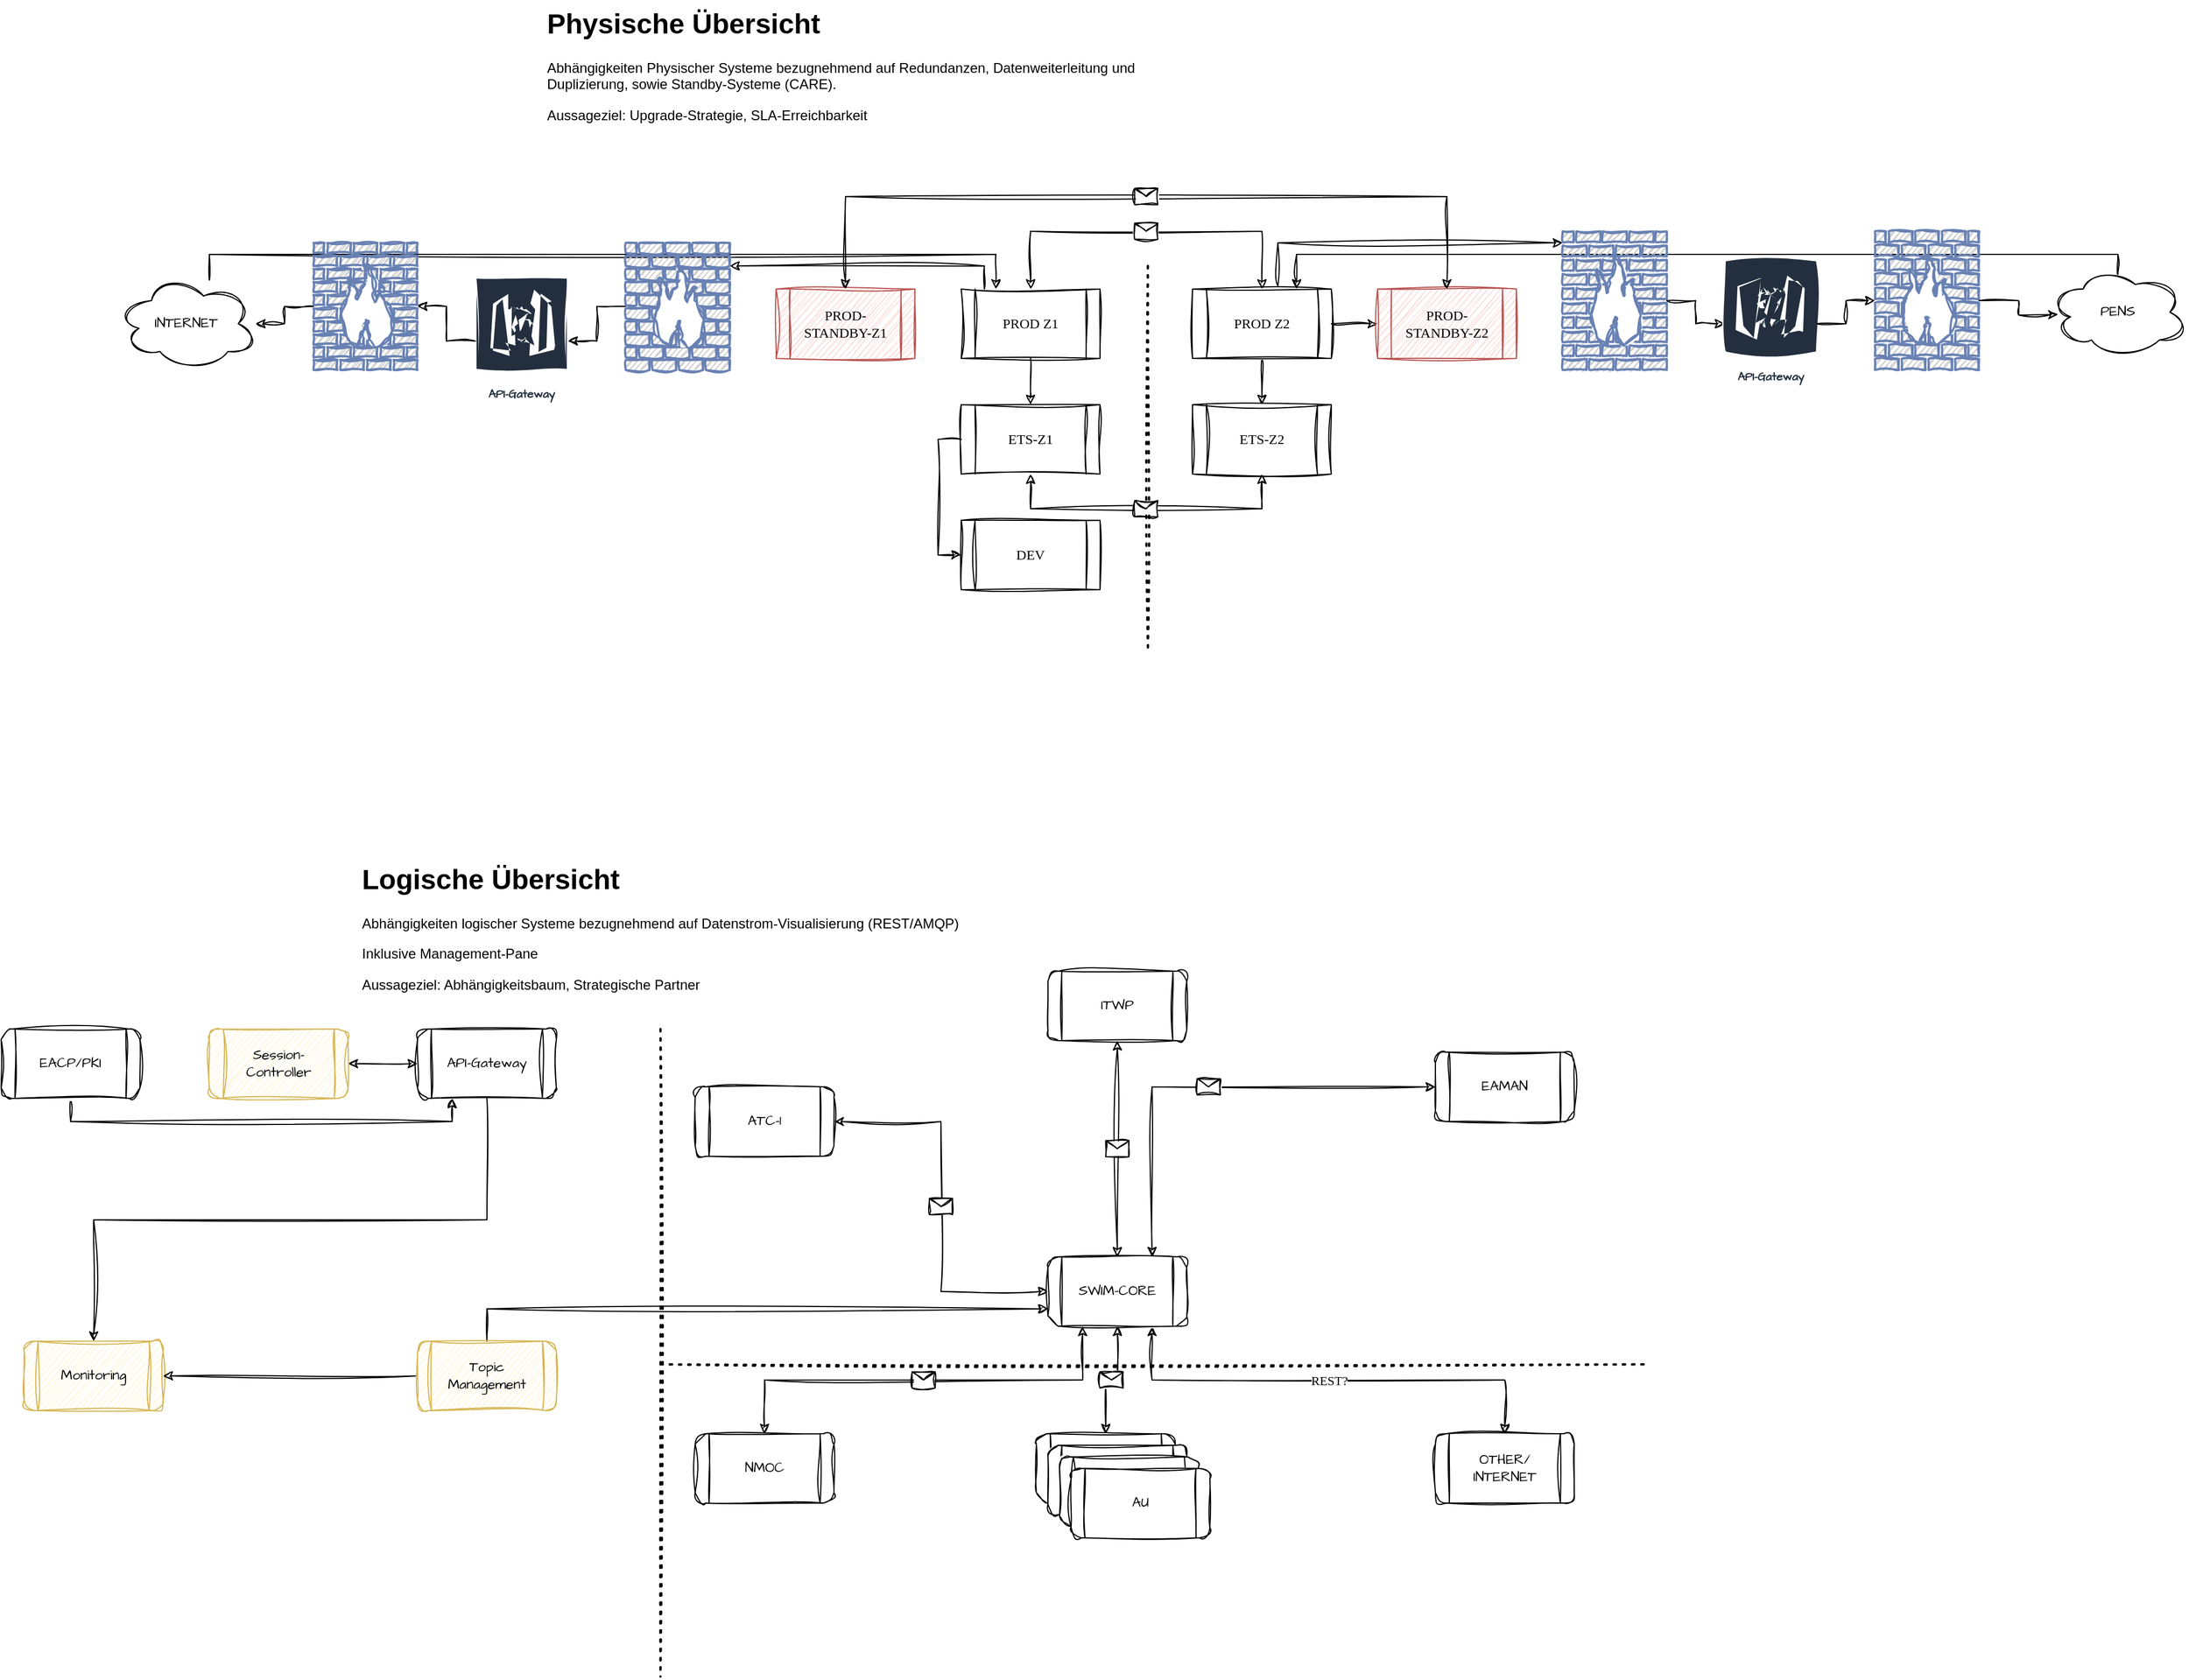 <mxfile version="26.0.5">
  <diagram name="Seite-1" id="N6wP8AmEV-oBOFYX_fqh">
    <mxGraphModel dx="2595" dy="1584" grid="1" gridSize="10" guides="1" tooltips="1" connect="1" arrows="1" fold="1" page="1" pageScale="1" pageWidth="1169" pageHeight="827" background="none" math="0" shadow="0">
      <root>
        <mxCell id="0" />
        <mxCell id="1" parent="0" />
        <mxCell id="usbf3NHTf79TAdZlBes0-1" value="" style="endArrow=none;dashed=1;html=1;dashPattern=1 3;strokeWidth=2;rounded=0;labelBackgroundColor=none;fontColor=default;sketch=1;curveFitting=1;jiggle=2;" parent="1" edge="1">
          <mxGeometry width="50" height="50" relative="1" as="geometry">
            <mxPoint x="541.43" y="430" as="sourcePoint" />
            <mxPoint x="541.43" y="95" as="targetPoint" />
          </mxGeometry>
        </mxCell>
        <mxCell id="usbf3NHTf79TAdZlBes0-2" value="ETS-Z1" style="shape=process;whiteSpace=wrap;html=1;backgroundOutline=1;labelBackgroundColor=none;rounded=0;sketch=1;curveFitting=1;jiggle=2;fontFamily=Comic Sans MS;" parent="1" vertex="1">
          <mxGeometry x="380" y="220" width="120" height="60" as="geometry" />
        </mxCell>
        <mxCell id="usbf3NHTf79TAdZlBes0-3" value="DEV" style="shape=process;whiteSpace=wrap;html=1;backgroundOutline=1;labelBackgroundColor=none;rounded=0;sketch=1;curveFitting=1;jiggle=2;fontFamily=Comic Sans MS;" parent="1" vertex="1">
          <mxGeometry x="380" y="320" width="120" height="60" as="geometry" />
        </mxCell>
        <mxCell id="usbf3NHTf79TAdZlBes0-31" style="edgeStyle=orthogonalEdgeStyle;rounded=0;sketch=1;hachureGap=4;jiggle=2;curveFitting=1;orthogonalLoop=1;jettySize=auto;html=1;exitX=0;exitY=0.5;exitDx=0;exitDy=0;entryX=0;entryY=0.5;entryDx=0;entryDy=0;fontFamily=Architects Daughter;fontSource=https%3A%2F%2Ffonts.googleapis.com%2Fcss%3Ffamily%3DArchitects%2BDaughter;" parent="1" source="usbf3NHTf79TAdZlBes0-2" target="usbf3NHTf79TAdZlBes0-3" edge="1">
          <mxGeometry relative="1" as="geometry">
            <Array as="points">
              <mxPoint x="360" y="250" />
              <mxPoint x="360" y="350" />
            </Array>
          </mxGeometry>
        </mxCell>
        <mxCell id="usbf3NHTf79TAdZlBes0-4" value="PROD Z1" style="shape=process;whiteSpace=wrap;html=1;backgroundOutline=1;labelBackgroundColor=none;rounded=0;sketch=1;curveFitting=1;jiggle=2;fontFamily=Comic Sans MS;" parent="1" vertex="1">
          <mxGeometry x="380" y="120" width="120" height="60" as="geometry" />
        </mxCell>
        <mxCell id="usbf3NHTf79TAdZlBes0-22" style="edgeStyle=orthogonalEdgeStyle;rounded=0;orthogonalLoop=1;jettySize=auto;html=1;exitX=0.5;exitY=1;exitDx=0;exitDy=0;labelBackgroundColor=none;fontColor=default;sketch=1;curveFitting=1;jiggle=2;" parent="1" source="usbf3NHTf79TAdZlBes0-5" target="usbf3NHTf79TAdZlBes0-18" edge="1">
          <mxGeometry relative="1" as="geometry" />
        </mxCell>
        <mxCell id="usbf3NHTf79TAdZlBes0-66" style="edgeStyle=orthogonalEdgeStyle;rounded=0;sketch=1;hachureGap=4;jiggle=2;curveFitting=1;orthogonalLoop=1;jettySize=auto;html=1;fontFamily=Architects Daughter;fontSource=https%3A%2F%2Ffonts.googleapis.com%2Fcss%3Ffamily%3DArchitects%2BDaughter;exitX=0.615;exitY=-0.047;exitDx=0;exitDy=0;exitPerimeter=0;" parent="1" source="usbf3NHTf79TAdZlBes0-5" target="usbf3NHTf79TAdZlBes0-38" edge="1">
          <mxGeometry relative="1" as="geometry">
            <Array as="points">
              <mxPoint x="654" y="80" />
            </Array>
          </mxGeometry>
        </mxCell>
        <mxCell id="usbf3NHTf79TAdZlBes0-72" style="edgeStyle=orthogonalEdgeStyle;rounded=1;sketch=1;hachureGap=4;jiggle=2;curveFitting=1;orthogonalLoop=1;jettySize=auto;html=1;entryX=0;entryY=0.5;entryDx=0;entryDy=0;fontFamily=Architects Daughter;fontSource=https%3A%2F%2Ffonts.googleapis.com%2Fcss%3Ffamily%3DArchitects%2BDaughter;" parent="1" source="usbf3NHTf79TAdZlBes0-5" target="usbf3NHTf79TAdZlBes0-6" edge="1">
          <mxGeometry relative="1" as="geometry" />
        </mxCell>
        <mxCell id="usbf3NHTf79TAdZlBes0-5" value="PROD Z2" style="shape=process;whiteSpace=wrap;html=1;backgroundOutline=1;labelBackgroundColor=none;rounded=0;sketch=1;curveFitting=1;jiggle=2;fontFamily=Comic Sans MS;" parent="1" vertex="1">
          <mxGeometry x="580" y="120" width="120" height="60" as="geometry" />
        </mxCell>
        <mxCell id="usbf3NHTf79TAdZlBes0-6" value="PROD-STANDBY-Z2" style="shape=process;whiteSpace=wrap;html=1;backgroundOutline=1;labelBackgroundColor=none;rounded=0;sketch=1;curveFitting=1;jiggle=2;fontFamily=Comic Sans MS;fillColor=#f8cecc;strokeColor=#b85450;" parent="1" vertex="1">
          <mxGeometry x="740" y="120" width="120" height="60" as="geometry" />
        </mxCell>
        <mxCell id="usbf3NHTf79TAdZlBes0-7" value="PROD-STANDBY-Z1" style="shape=process;whiteSpace=wrap;html=1;backgroundOutline=1;labelBackgroundColor=none;rounded=0;sketch=1;curveFitting=1;jiggle=2;fontFamily=Comic Sans MS;fillColor=#f8cecc;strokeColor=#b85450;" parent="1" vertex="1">
          <mxGeometry x="220" y="120" width="120" height="60" as="geometry" />
        </mxCell>
        <mxCell id="usbf3NHTf79TAdZlBes0-14" value="" style="endArrow=classic;html=1;rounded=0;exitX=0.5;exitY=0;exitDx=0;exitDy=0;edgeStyle=orthogonalEdgeStyle;entryX=0.5;entryY=0;entryDx=0;entryDy=0;startArrow=classic;startFill=1;labelBackgroundColor=none;fontColor=default;sketch=1;curveFitting=1;jiggle=2;" parent="1" source="usbf3NHTf79TAdZlBes0-7" target="usbf3NHTf79TAdZlBes0-6" edge="1">
          <mxGeometry relative="1" as="geometry">
            <mxPoint x="330" y="80" as="sourcePoint" />
            <mxPoint x="430" y="80" as="targetPoint" />
            <Array as="points">
              <mxPoint x="280" y="40" />
              <mxPoint x="800" y="40" />
            </Array>
          </mxGeometry>
        </mxCell>
        <mxCell id="usbf3NHTf79TAdZlBes0-15" value="" style="shape=message;html=1;outlineConnect=0;labelBackgroundColor=none;rounded=0;sketch=1;curveFitting=1;jiggle=2;" parent="usbf3NHTf79TAdZlBes0-14" vertex="1">
          <mxGeometry width="20" height="14" relative="1" as="geometry">
            <mxPoint x="-10" y="-7" as="offset" />
          </mxGeometry>
        </mxCell>
        <mxCell id="usbf3NHTf79TAdZlBes0-16" value="" style="endArrow=classic;html=1;rounded=0;exitX=0.5;exitY=0;exitDx=0;exitDy=0;edgeStyle=orthogonalEdgeStyle;entryX=0.5;entryY=0;entryDx=0;entryDy=0;startArrow=classic;startFill=1;labelBackgroundColor=none;fontColor=default;sketch=1;curveFitting=1;jiggle=2;" parent="1" source="usbf3NHTf79TAdZlBes0-4" target="usbf3NHTf79TAdZlBes0-5" edge="1">
          <mxGeometry relative="1" as="geometry">
            <mxPoint x="290" y="130" as="sourcePoint" />
            <mxPoint x="810" y="130" as="targetPoint" />
            <Array as="points">
              <mxPoint x="440" y="70" />
              <mxPoint x="640" y="70" />
            </Array>
          </mxGeometry>
        </mxCell>
        <mxCell id="usbf3NHTf79TAdZlBes0-17" value="" style="shape=message;html=1;outlineConnect=0;labelBackgroundColor=none;rounded=0;sketch=1;curveFitting=1;jiggle=2;" parent="usbf3NHTf79TAdZlBes0-16" vertex="1">
          <mxGeometry width="20" height="14" relative="1" as="geometry">
            <mxPoint x="-10" y="-7" as="offset" />
          </mxGeometry>
        </mxCell>
        <mxCell id="usbf3NHTf79TAdZlBes0-18" value="ETS-Z2" style="shape=process;whiteSpace=wrap;html=1;backgroundOutline=1;labelBackgroundColor=none;rounded=0;sketch=1;curveFitting=1;jiggle=2;fontFamily=Comic Sans MS;" parent="1" vertex="1">
          <mxGeometry x="580" y="220" width="120" height="60" as="geometry" />
        </mxCell>
        <mxCell id="usbf3NHTf79TAdZlBes0-19" value="" style="endArrow=classic;html=1;rounded=0;exitX=0.5;exitY=1;exitDx=0;exitDy=0;entryX=0.5;entryY=0;entryDx=0;entryDy=0;labelBackgroundColor=none;fontColor=default;sketch=1;curveFitting=1;jiggle=2;" parent="1" source="usbf3NHTf79TAdZlBes0-4" target="usbf3NHTf79TAdZlBes0-2" edge="1">
          <mxGeometry width="50" height="50" relative="1" as="geometry">
            <mxPoint x="420" y="300" as="sourcePoint" />
            <mxPoint x="470" y="250" as="targetPoint" />
            <Array as="points">
              <mxPoint x="440" y="210" />
            </Array>
          </mxGeometry>
        </mxCell>
        <mxCell id="usbf3NHTf79TAdZlBes0-47" style="edgeStyle=orthogonalEdgeStyle;rounded=0;sketch=1;hachureGap=4;jiggle=2;curveFitting=1;orthogonalLoop=1;jettySize=auto;html=1;entryX=0.25;entryY=0;entryDx=0;entryDy=0;fontFamily=Architects Daughter;fontSource=https%3A%2F%2Ffonts.googleapis.com%2Fcss%3Ffamily%3DArchitects%2BDaughter;" parent="1" source="usbf3NHTf79TAdZlBes0-23" target="usbf3NHTf79TAdZlBes0-4" edge="1">
          <mxGeometry relative="1" as="geometry">
            <Array as="points">
              <mxPoint x="-270" y="90" />
              <mxPoint x="410" y="90" />
            </Array>
          </mxGeometry>
        </mxCell>
        <mxCell id="usbf3NHTf79TAdZlBes0-23" value="INTERNET" style="ellipse;shape=cloud;whiteSpace=wrap;html=1;sketch=1;hachureGap=4;jiggle=2;curveFitting=1;fontFamily=Architects Daughter;fontSource=https%3A%2F%2Ffonts.googleapis.com%2Fcss%3Ffamily%3DArchitects%2BDaughter;" parent="1" vertex="1">
          <mxGeometry x="-350" y="110" width="120" height="80" as="geometry" />
        </mxCell>
        <mxCell id="usbf3NHTf79TAdZlBes0-48" style="edgeStyle=orthogonalEdgeStyle;rounded=0;sketch=1;hachureGap=4;jiggle=2;curveFitting=1;orthogonalLoop=1;jettySize=auto;html=1;fontFamily=Architects Daughter;fontSource=https%3A%2F%2Ffonts.googleapis.com%2Fcss%3Ffamily%3DArchitects%2BDaughter;" parent="1" source="usbf3NHTf79TAdZlBes0-28" target="usbf3NHTf79TAdZlBes0-42" edge="1">
          <mxGeometry relative="1" as="geometry" />
        </mxCell>
        <mxCell id="usbf3NHTf79TAdZlBes0-28" value="" style="fontColor=#0066CC;verticalAlign=top;verticalLabelPosition=bottom;labelPosition=center;align=center;html=1;outlineConnect=0;fillColor=#CCCCCC;strokeColor=#6881B3;gradientColor=none;gradientDirection=north;strokeWidth=2;shape=mxgraph.networks.firewall;sketch=1;hachureGap=4;jiggle=2;curveFitting=1;fontFamily=Architects Daughter;fontSource=https%3A%2F%2Ffonts.googleapis.com%2Fcss%3Ffamily%3DArchitects%2BDaughter;" parent="1" vertex="1">
          <mxGeometry x="90" y="80" width="90" height="110" as="geometry" />
        </mxCell>
        <mxCell id="usbf3NHTf79TAdZlBes0-29" style="edgeStyle=orthogonalEdgeStyle;rounded=0;sketch=1;hachureGap=4;jiggle=2;curveFitting=1;orthogonalLoop=1;jettySize=auto;html=1;exitX=0.167;exitY=0;exitDx=0;exitDy=0;fontFamily=Architects Daughter;fontSource=https%3A%2F%2Ffonts.googleapis.com%2Fcss%3Ffamily%3DArchitects%2BDaughter;exitPerimeter=0;" parent="1" source="usbf3NHTf79TAdZlBes0-4" edge="1">
          <mxGeometry relative="1" as="geometry">
            <mxPoint x="180" y="100" as="targetPoint" />
            <Array as="points">
              <mxPoint x="400" y="100" />
              <mxPoint x="180" y="100" />
            </Array>
          </mxGeometry>
        </mxCell>
        <mxCell id="usbf3NHTf79TAdZlBes0-65" style="edgeStyle=orthogonalEdgeStyle;rounded=0;sketch=1;hachureGap=4;jiggle=2;curveFitting=1;orthogonalLoop=1;jettySize=auto;html=1;entryX=0.75;entryY=0;entryDx=0;entryDy=0;fontFamily=Architects Daughter;fontSource=https%3A%2F%2Ffonts.googleapis.com%2Fcss%3Ffamily%3DArchitects%2BDaughter;" parent="1" target="usbf3NHTf79TAdZlBes0-5" edge="1">
          <mxGeometry relative="1" as="geometry">
            <mxPoint x="1380" y="110.0" as="sourcePoint" />
            <Array as="points">
              <mxPoint x="1380" y="90" />
              <mxPoint x="670" y="90" />
            </Array>
          </mxGeometry>
        </mxCell>
        <mxCell id="usbf3NHTf79TAdZlBes0-34" value="PENS" style="ellipse;shape=cloud;whiteSpace=wrap;html=1;sketch=1;hachureGap=4;jiggle=2;curveFitting=1;fontFamily=Architects Daughter;fontSource=https%3A%2F%2Ffonts.googleapis.com%2Fcss%3Ffamily%3DArchitects%2BDaughter;" parent="1" vertex="1">
          <mxGeometry x="1320" y="100" width="120" height="80" as="geometry" />
        </mxCell>
        <mxCell id="usbf3NHTf79TAdZlBes0-41" style="edgeStyle=orthogonalEdgeStyle;rounded=0;sketch=1;hachureGap=4;jiggle=2;curveFitting=1;orthogonalLoop=1;jettySize=auto;html=1;fontFamily=Architects Daughter;fontSource=https%3A%2F%2Ffonts.googleapis.com%2Fcss%3Ffamily%3DArchitects%2BDaughter;" parent="1" source="usbf3NHTf79TAdZlBes0-37" target="usbf3NHTf79TAdZlBes0-23" edge="1">
          <mxGeometry relative="1" as="geometry" />
        </mxCell>
        <mxCell id="usbf3NHTf79TAdZlBes0-37" value="" style="fontColor=#0066CC;verticalAlign=top;verticalLabelPosition=bottom;labelPosition=center;align=center;html=1;outlineConnect=0;fillColor=#CCCCCC;strokeColor=#6881B3;gradientColor=none;gradientDirection=north;strokeWidth=2;shape=mxgraph.networks.firewall;sketch=1;hachureGap=4;jiggle=2;curveFitting=1;fontFamily=Architects Daughter;fontSource=https%3A%2F%2Ffonts.googleapis.com%2Fcss%3Ffamily%3DArchitects%2BDaughter;" parent="1" vertex="1">
          <mxGeometry x="-180" y="80" width="90" height="110" as="geometry" />
        </mxCell>
        <mxCell id="usbf3NHTf79TAdZlBes0-62" style="edgeStyle=orthogonalEdgeStyle;rounded=0;sketch=1;hachureGap=4;jiggle=2;curveFitting=1;orthogonalLoop=1;jettySize=auto;html=1;exitX=1;exitY=0.5;exitDx=0;exitDy=0;exitPerimeter=0;fontFamily=Architects Daughter;fontSource=https%3A%2F%2Ffonts.googleapis.com%2Fcss%3Ffamily%3DArchitects%2BDaughter;" parent="1" source="usbf3NHTf79TAdZlBes0-38" target="usbf3NHTf79TAdZlBes0-43" edge="1">
          <mxGeometry relative="1" as="geometry" />
        </mxCell>
        <mxCell id="usbf3NHTf79TAdZlBes0-38" value="" style="fontColor=#0066CC;verticalAlign=top;verticalLabelPosition=bottom;labelPosition=center;align=center;html=1;outlineConnect=0;fillColor=#CCCCCC;strokeColor=#6881B3;gradientColor=none;gradientDirection=north;strokeWidth=2;shape=mxgraph.networks.firewall;sketch=1;hachureGap=4;jiggle=2;curveFitting=1;fontFamily=Architects Daughter;fontSource=https%3A%2F%2Ffonts.googleapis.com%2Fcss%3Ffamily%3DArchitects%2BDaughter;" parent="1" vertex="1">
          <mxGeometry x="900" y="70" width="90" height="120" as="geometry" />
        </mxCell>
        <mxCell id="usbf3NHTf79TAdZlBes0-39" value="" style="fontColor=#0066CC;verticalAlign=top;verticalLabelPosition=bottom;labelPosition=center;align=center;html=1;outlineConnect=0;fillColor=#CCCCCC;strokeColor=#6881B3;gradientColor=none;gradientDirection=north;strokeWidth=2;shape=mxgraph.networks.firewall;sketch=1;hachureGap=4;jiggle=2;curveFitting=1;fontFamily=Architects Daughter;fontSource=https%3A%2F%2Ffonts.googleapis.com%2Fcss%3Ffamily%3DArchitects%2BDaughter;" parent="1" vertex="1">
          <mxGeometry x="1170" y="70" width="90" height="120" as="geometry" />
        </mxCell>
        <mxCell id="usbf3NHTf79TAdZlBes0-49" style="edgeStyle=orthogonalEdgeStyle;rounded=0;sketch=1;hachureGap=4;jiggle=2;curveFitting=1;orthogonalLoop=1;jettySize=auto;html=1;fontFamily=Architects Daughter;fontSource=https%3A%2F%2Ffonts.googleapis.com%2Fcss%3Ffamily%3DArchitects%2BDaughter;" parent="1" source="usbf3NHTf79TAdZlBes0-42" target="usbf3NHTf79TAdZlBes0-37" edge="1">
          <mxGeometry relative="1" as="geometry" />
        </mxCell>
        <mxCell id="usbf3NHTf79TAdZlBes0-42" value="API-Gateway" style="sketch=1;outlineConnect=0;fontColor=#232F3E;gradientColor=none;strokeColor=#ffffff;fillColor=#232F3E;dashed=0;verticalLabelPosition=middle;verticalAlign=bottom;align=center;html=1;whiteSpace=wrap;fontSize=10;fontStyle=1;spacing=3;shape=mxgraph.aws4.productIcon;prIcon=mxgraph.aws4.api_gateway;hachureGap=4;jiggle=2;curveFitting=1;fontFamily=Architects Daughter;fontSource=https%3A%2F%2Ffonts.googleapis.com%2Fcss%3Ffamily%3DArchitects%2BDaughter;" parent="1" vertex="1">
          <mxGeometry x="-40" y="110" width="80" height="110" as="geometry" />
        </mxCell>
        <mxCell id="usbf3NHTf79TAdZlBes0-43" value="API-Gateway" style="sketch=1;outlineConnect=0;fontColor=#232F3E;gradientColor=none;strokeColor=#ffffff;fillColor=#232F3E;dashed=0;verticalLabelPosition=middle;verticalAlign=bottom;align=center;html=1;whiteSpace=wrap;fontSize=10;fontStyle=1;spacing=3;shape=mxgraph.aws4.productIcon;prIcon=mxgraph.aws4.api_gateway;hachureGap=4;jiggle=2;curveFitting=1;fontFamily=Architects Daughter;fontSource=https%3A%2F%2Ffonts.googleapis.com%2Fcss%3Ffamily%3DArchitects%2BDaughter;" parent="1" vertex="1">
          <mxGeometry x="1040" y="95" width="80" height="110" as="geometry" />
        </mxCell>
        <mxCell id="usbf3NHTf79TAdZlBes0-57" value="" style="endArrow=classic;html=1;rounded=0;exitX=0.5;exitY=1;exitDx=0;exitDy=0;edgeStyle=orthogonalEdgeStyle;entryX=0.5;entryY=1;entryDx=0;entryDy=0;startArrow=classic;startFill=1;labelBackgroundColor=none;fontColor=default;sketch=1;curveFitting=1;jiggle=2;" parent="1" source="usbf3NHTf79TAdZlBes0-2" target="usbf3NHTf79TAdZlBes0-18" edge="1">
          <mxGeometry relative="1" as="geometry">
            <mxPoint x="445" y="360" as="sourcePoint" />
            <mxPoint x="645" y="360" as="targetPoint" />
            <Array as="points">
              <mxPoint x="440" y="310" />
              <mxPoint x="640" y="310" />
            </Array>
          </mxGeometry>
        </mxCell>
        <mxCell id="usbf3NHTf79TAdZlBes0-58" value="" style="shape=message;html=1;outlineConnect=0;labelBackgroundColor=none;rounded=0;sketch=1;curveFitting=1;jiggle=2;" parent="usbf3NHTf79TAdZlBes0-57" vertex="1">
          <mxGeometry width="20" height="14" relative="1" as="geometry">
            <mxPoint x="-10" y="-7" as="offset" />
          </mxGeometry>
        </mxCell>
        <mxCell id="usbf3NHTf79TAdZlBes0-63" style="edgeStyle=orthogonalEdgeStyle;rounded=0;sketch=1;hachureGap=4;jiggle=2;curveFitting=1;orthogonalLoop=1;jettySize=auto;html=1;entryX=0;entryY=0.5;entryDx=0;entryDy=0;entryPerimeter=0;fontFamily=Architects Daughter;fontSource=https%3A%2F%2Ffonts.googleapis.com%2Fcss%3Ffamily%3DArchitects%2BDaughter;" parent="1" source="usbf3NHTf79TAdZlBes0-43" target="usbf3NHTf79TAdZlBes0-39" edge="1">
          <mxGeometry relative="1" as="geometry" />
        </mxCell>
        <mxCell id="usbf3NHTf79TAdZlBes0-64" style="edgeStyle=orthogonalEdgeStyle;rounded=0;sketch=1;hachureGap=4;jiggle=2;curveFitting=1;orthogonalLoop=1;jettySize=auto;html=1;entryX=0.07;entryY=0.4;entryDx=0;entryDy=0;entryPerimeter=0;fontFamily=Architects Daughter;fontSource=https%3A%2F%2Ffonts.googleapis.com%2Fcss%3Ffamily%3DArchitects%2BDaughter;" parent="1" source="usbf3NHTf79TAdZlBes0-39" edge="1">
          <mxGeometry relative="1" as="geometry">
            <mxPoint x="1328.4" y="142" as="targetPoint" />
          </mxGeometry>
        </mxCell>
        <mxCell id="usbf3NHTf79TAdZlBes0-68" value="" style="endArrow=none;dashed=1;html=1;dashPattern=1 3;strokeWidth=2;rounded=0;sketch=1;hachureGap=4;jiggle=2;curveFitting=1;fontFamily=Architects Daughter;fontSource=https%3A%2F%2Ffonts.googleapis.com%2Fcss%3Ffamily%3DArchitects%2BDaughter;" parent="1" edge="1">
          <mxGeometry width="50" height="50" relative="1" as="geometry">
            <mxPoint x="120" y="1050" as="sourcePoint" />
            <mxPoint x="970" y="1050" as="targetPoint" />
          </mxGeometry>
        </mxCell>
        <mxCell id="usbf3NHTf79TAdZlBes0-69" value="ITWP" style="shape=process;whiteSpace=wrap;html=1;backgroundOutline=1;rounded=1;sketch=1;hachureGap=4;jiggle=2;curveFitting=1;fontFamily=Architects Daughter;fontSource=https%3A%2F%2Ffonts.googleapis.com%2Fcss%3Ffamily%3DArchitects%2BDaughter;" parent="1" vertex="1">
          <mxGeometry x="455" y="710" width="120" height="60" as="geometry" />
        </mxCell>
        <mxCell id="usbf3NHTf79TAdZlBes0-70" value="EAMAN" style="shape=process;whiteSpace=wrap;html=1;backgroundOutline=1;rounded=1;sketch=1;hachureGap=4;jiggle=2;curveFitting=1;fontFamily=Architects Daughter;fontSource=https%3A%2F%2Ffonts.googleapis.com%2Fcss%3Ffamily%3DArchitects%2BDaughter;" parent="1" vertex="1">
          <mxGeometry x="790" y="780" width="120" height="60" as="geometry" />
        </mxCell>
        <mxCell id="usbf3NHTf79TAdZlBes0-71" value="&lt;div&gt;ATC-1&lt;/div&gt;" style="shape=process;whiteSpace=wrap;html=1;backgroundOutline=1;rounded=1;sketch=1;hachureGap=4;jiggle=2;curveFitting=1;fontFamily=Architects Daughter;fontSource=https%3A%2F%2Ffonts.googleapis.com%2Fcss%3Ffamily%3DArchitects%2BDaughter;" parent="1" vertex="1">
          <mxGeometry x="150" y="810" width="120" height="60" as="geometry" />
        </mxCell>
        <mxCell id="RPAZHllOYNU17tTeJJBk-25" value="&lt;font face=&quot;Comic Sans MS&quot;&gt;REST?&lt;/font&gt;" style="edgeStyle=orthogonalEdgeStyle;rounded=0;orthogonalLoop=1;jettySize=auto;html=1;exitX=0.75;exitY=1;exitDx=0;exitDy=0;entryX=0.5;entryY=0;entryDx=0;entryDy=0;sketch=1;curveFitting=1;jiggle=2;startArrow=classic;startFill=1;" edge="1" parent="1" source="RPAZHllOYNU17tTeJJBk-2" target="RPAZHllOYNU17tTeJJBk-8">
          <mxGeometry relative="1" as="geometry" />
        </mxCell>
        <mxCell id="RPAZHllOYNU17tTeJJBk-2" value="SWIM-CORE" style="shape=process;whiteSpace=wrap;html=1;backgroundOutline=1;rounded=1;sketch=1;hachureGap=4;jiggle=2;curveFitting=1;fontFamily=Architects Daughter;fontSource=https%3A%2F%2Ffonts.googleapis.com%2Fcss%3Ffamily%3DArchitects%2BDaughter;" vertex="1" parent="1">
          <mxGeometry x="455" y="957" width="120" height="60" as="geometry" />
        </mxCell>
        <mxCell id="RPAZHllOYNU17tTeJJBk-3" value="NMOC" style="shape=process;whiteSpace=wrap;html=1;backgroundOutline=1;rounded=1;sketch=1;hachureGap=4;jiggle=2;curveFitting=1;fontFamily=Architects Daughter;fontSource=https%3A%2F%2Ffonts.googleapis.com%2Fcss%3Ffamily%3DArchitects%2BDaughter;" vertex="1" parent="1">
          <mxGeometry x="150" y="1110" width="120" height="60" as="geometry" />
        </mxCell>
        <mxCell id="RPAZHllOYNU17tTeJJBk-4" value="AU" style="shape=process;whiteSpace=wrap;html=1;backgroundOutline=1;rounded=1;sketch=1;hachureGap=4;jiggle=2;curveFitting=1;fontFamily=Architects Daughter;fontSource=https%3A%2F%2Ffonts.googleapis.com%2Fcss%3Ffamily%3DArchitects%2BDaughter;" vertex="1" parent="1">
          <mxGeometry x="445" y="1110" width="120" height="60" as="geometry" />
        </mxCell>
        <mxCell id="RPAZHllOYNU17tTeJJBk-5" value="AU" style="shape=process;whiteSpace=wrap;html=1;backgroundOutline=1;rounded=1;sketch=1;hachureGap=4;jiggle=2;curveFitting=1;fontFamily=Architects Daughter;fontSource=https%3A%2F%2Ffonts.googleapis.com%2Fcss%3Ffamily%3DArchitects%2BDaughter;" vertex="1" parent="1">
          <mxGeometry x="455" y="1120" width="120" height="60" as="geometry" />
        </mxCell>
        <mxCell id="RPAZHllOYNU17tTeJJBk-6" value="AU" style="shape=process;whiteSpace=wrap;html=1;backgroundOutline=1;rounded=1;sketch=1;hachureGap=4;jiggle=2;curveFitting=1;fontFamily=Architects Daughter;fontSource=https%3A%2F%2Ffonts.googleapis.com%2Fcss%3Ffamily%3DArchitects%2BDaughter;" vertex="1" parent="1">
          <mxGeometry x="465" y="1130" width="120" height="60" as="geometry" />
        </mxCell>
        <mxCell id="RPAZHllOYNU17tTeJJBk-7" value="AU" style="shape=process;whiteSpace=wrap;html=1;backgroundOutline=1;rounded=1;sketch=1;hachureGap=4;jiggle=2;curveFitting=1;fontFamily=Architects Daughter;fontSource=https%3A%2F%2Ffonts.googleapis.com%2Fcss%3Ffamily%3DArchitects%2BDaughter;" vertex="1" parent="1">
          <mxGeometry x="475" y="1140" width="120" height="60" as="geometry" />
        </mxCell>
        <mxCell id="RPAZHllOYNU17tTeJJBk-8" value="OTHER/&lt;div&gt;INTERNET&lt;/div&gt;" style="shape=process;whiteSpace=wrap;html=1;backgroundOutline=1;rounded=1;sketch=1;hachureGap=4;jiggle=2;curveFitting=1;fontFamily=Architects Daughter;fontSource=https%3A%2F%2Ffonts.googleapis.com%2Fcss%3Ffamily%3DArchitects%2BDaughter;" vertex="1" parent="1">
          <mxGeometry x="790" y="1110" width="120" height="60" as="geometry" />
        </mxCell>
        <mxCell id="RPAZHllOYNU17tTeJJBk-21" value="" style="endArrow=classic;html=1;rounded=0;entryX=0.25;entryY=1;entryDx=0;entryDy=0;exitX=0.5;exitY=0;exitDx=0;exitDy=0;edgeStyle=orthogonalEdgeStyle;sketch=1;curveFitting=1;jiggle=2;flowAnimation=1;startArrow=classic;startFill=1;" edge="1" parent="1" source="RPAZHllOYNU17tTeJJBk-3" target="RPAZHllOYNU17tTeJJBk-2">
          <mxGeometry relative="1" as="geometry">
            <mxPoint x="-160" y="1070" as="sourcePoint" />
            <mxPoint x="-60" y="1070" as="targetPoint" />
          </mxGeometry>
        </mxCell>
        <mxCell id="RPAZHllOYNU17tTeJJBk-22" value="" style="shape=message;html=1;outlineConnect=0;sketch=1;curveFitting=1;jiggle=2;" vertex="1" parent="RPAZHllOYNU17tTeJJBk-21">
          <mxGeometry width="20" height="14" relative="1" as="geometry">
            <mxPoint x="-10" y="-7" as="offset" />
          </mxGeometry>
        </mxCell>
        <mxCell id="RPAZHllOYNU17tTeJJBk-23" value="" style="endArrow=classic;html=1;rounded=0;entryX=0.5;entryY=1;entryDx=0;entryDy=0;exitX=0.5;exitY=0;exitDx=0;exitDy=0;edgeStyle=orthogonalEdgeStyle;sketch=1;curveFitting=1;jiggle=2;flowAnimation=1;startArrow=classic;startFill=1;" edge="1" parent="1" source="RPAZHllOYNU17tTeJJBk-4" target="RPAZHllOYNU17tTeJJBk-2">
          <mxGeometry relative="1" as="geometry">
            <mxPoint x="220" y="1120" as="sourcePoint" />
            <mxPoint x="495" y="1027" as="targetPoint" />
          </mxGeometry>
        </mxCell>
        <mxCell id="RPAZHllOYNU17tTeJJBk-24" value="" style="shape=message;html=1;outlineConnect=0;sketch=1;curveFitting=1;jiggle=2;" vertex="1" parent="RPAZHllOYNU17tTeJJBk-23">
          <mxGeometry width="20" height="14" relative="1" as="geometry">
            <mxPoint x="-10" y="-7" as="offset" />
          </mxGeometry>
        </mxCell>
        <mxCell id="RPAZHllOYNU17tTeJJBk-26" value="" style="endArrow=classic;html=1;rounded=0;entryX=0.75;entryY=0;entryDx=0;entryDy=0;exitX=0;exitY=0.5;exitDx=0;exitDy=0;edgeStyle=orthogonalEdgeStyle;sketch=1;curveFitting=1;jiggle=2;flowAnimation=1;startArrow=classic;startFill=1;" edge="1" parent="1" source="usbf3NHTf79TAdZlBes0-70" target="RPAZHllOYNU17tTeJJBk-2">
          <mxGeometry relative="1" as="geometry">
            <mxPoint x="220" y="1120" as="sourcePoint" />
            <mxPoint x="495" y="1027" as="targetPoint" />
          </mxGeometry>
        </mxCell>
        <mxCell id="RPAZHllOYNU17tTeJJBk-27" value="" style="shape=message;html=1;outlineConnect=0;sketch=1;curveFitting=1;jiggle=2;" vertex="1" parent="RPAZHllOYNU17tTeJJBk-26">
          <mxGeometry width="20" height="14" relative="1" as="geometry">
            <mxPoint x="-10" y="-7" as="offset" />
          </mxGeometry>
        </mxCell>
        <mxCell id="RPAZHllOYNU17tTeJJBk-28" value="" style="endArrow=classic;html=1;rounded=0;entryX=0.5;entryY=1;entryDx=0;entryDy=0;exitX=0.5;exitY=0;exitDx=0;exitDy=0;edgeStyle=orthogonalEdgeStyle;sketch=1;curveFitting=1;jiggle=2;flowAnimation=1;startArrow=classic;startFill=1;" edge="1" parent="1" source="RPAZHllOYNU17tTeJJBk-2" target="usbf3NHTf79TAdZlBes0-69">
          <mxGeometry relative="1" as="geometry">
            <mxPoint x="220" y="1120" as="sourcePoint" />
            <mxPoint x="495" y="1027" as="targetPoint" />
          </mxGeometry>
        </mxCell>
        <mxCell id="RPAZHllOYNU17tTeJJBk-29" value="" style="shape=message;html=1;outlineConnect=0;sketch=1;curveFitting=1;jiggle=2;" vertex="1" parent="RPAZHllOYNU17tTeJJBk-28">
          <mxGeometry width="20" height="14" relative="1" as="geometry">
            <mxPoint x="-10" y="-7" as="offset" />
          </mxGeometry>
        </mxCell>
        <mxCell id="RPAZHllOYNU17tTeJJBk-30" value="" style="endArrow=classic;html=1;rounded=0;entryX=1;entryY=0.5;entryDx=0;entryDy=0;exitX=0;exitY=0.5;exitDx=0;exitDy=0;edgeStyle=orthogonalEdgeStyle;sketch=1;curveFitting=1;jiggle=2;flowAnimation=1;startArrow=classic;startFill=1;" edge="1" parent="1" source="RPAZHllOYNU17tTeJJBk-2" target="usbf3NHTf79TAdZlBes0-71">
          <mxGeometry relative="1" as="geometry">
            <mxPoint x="525" y="967" as="sourcePoint" />
            <mxPoint x="525" y="780" as="targetPoint" />
          </mxGeometry>
        </mxCell>
        <mxCell id="RPAZHllOYNU17tTeJJBk-31" value="" style="shape=message;html=1;outlineConnect=0;sketch=1;curveFitting=1;jiggle=2;" vertex="1" parent="RPAZHllOYNU17tTeJJBk-30">
          <mxGeometry width="20" height="14" relative="1" as="geometry">
            <mxPoint x="-10" y="-7" as="offset" />
          </mxGeometry>
        </mxCell>
        <mxCell id="RPAZHllOYNU17tTeJJBk-32" value="&lt;h1 style=&quot;margin-top: 0px;&quot;&gt;Physische Übersicht&lt;/h1&gt;&lt;p&gt;Abhängigkeiten Physischer Systeme bezugnehmend auf Redundanzen, Datenweiterleitung und Duplizierung, sowie Standby-Systeme (CARE).&lt;/p&gt;&lt;p&gt;Aussageziel: Upgrade-Strategie, SLA-Erreichbarkeit&lt;/p&gt;" style="text;html=1;whiteSpace=wrap;overflow=hidden;rounded=0;" vertex="1" parent="1">
          <mxGeometry x="20" y="-130" width="530" height="120" as="geometry" />
        </mxCell>
        <mxCell id="RPAZHllOYNU17tTeJJBk-33" value="&lt;h1 style=&quot;margin-top: 0px;&quot;&gt;Logische Übersicht&lt;/h1&gt;&lt;p&gt;Abhängigkeiten logischer Systeme bezugnehmend auf Datenstrom-Visualisierung (REST/AMQP)&lt;/p&gt;&lt;p&gt;Inklusive Management-Pane&lt;/p&gt;&lt;p&gt;Aussageziel: Abhängigkeitsbaum, Strategische Partner&lt;/p&gt;" style="text;html=1;whiteSpace=wrap;overflow=hidden;rounded=0;" vertex="1" parent="1">
          <mxGeometry x="-140" y="610" width="530" height="120" as="geometry" />
        </mxCell>
        <mxCell id="RPAZHllOYNU17tTeJJBk-34" value="" style="endArrow=none;dashed=1;html=1;dashPattern=1 3;strokeWidth=2;rounded=0;sketch=1;hachureGap=4;jiggle=2;curveFitting=1;fontFamily=Architects Daughter;fontSource=https%3A%2F%2Ffonts.googleapis.com%2Fcss%3Ffamily%3DArchitects%2BDaughter;" edge="1" parent="1">
          <mxGeometry width="50" height="50" relative="1" as="geometry">
            <mxPoint x="120" y="760" as="sourcePoint" />
            <mxPoint x="120" y="1320" as="targetPoint" />
          </mxGeometry>
        </mxCell>
        <mxCell id="RPAZHllOYNU17tTeJJBk-43" style="edgeStyle=orthogonalEdgeStyle;rounded=0;orthogonalLoop=1;jettySize=auto;html=1;exitX=0.5;exitY=1;exitDx=0;exitDy=0;entryX=0.5;entryY=0;entryDx=0;entryDy=0;sketch=1;curveFitting=1;jiggle=2;" edge="1" parent="1" source="RPAZHllOYNU17tTeJJBk-35" target="RPAZHllOYNU17tTeJJBk-38">
          <mxGeometry relative="1" as="geometry" />
        </mxCell>
        <mxCell id="RPAZHllOYNU17tTeJJBk-35" value="API-Gateway" style="shape=process;whiteSpace=wrap;html=1;backgroundOutline=1;rounded=1;sketch=1;hachureGap=4;jiggle=2;curveFitting=1;fontFamily=Architects Daughter;fontSource=https%3A%2F%2Ffonts.googleapis.com%2Fcss%3Ffamily%3DArchitects%2BDaughter;" vertex="1" parent="1">
          <mxGeometry x="-90" y="760" width="120" height="60" as="geometry" />
        </mxCell>
        <mxCell id="RPAZHllOYNU17tTeJJBk-42" style="edgeStyle=orthogonalEdgeStyle;rounded=0;orthogonalLoop=1;jettySize=auto;html=1;entryX=0;entryY=0.5;entryDx=0;entryDy=0;startArrow=classic;startFill=1;sketch=1;curveFitting=1;jiggle=2;" edge="1" parent="1" source="RPAZHllOYNU17tTeJJBk-36" target="RPAZHllOYNU17tTeJJBk-35">
          <mxGeometry relative="1" as="geometry" />
        </mxCell>
        <mxCell id="RPAZHllOYNU17tTeJJBk-36" value="Session-Controller" style="shape=process;whiteSpace=wrap;html=1;backgroundOutline=1;rounded=1;sketch=1;hachureGap=4;jiggle=2;curveFitting=1;fontFamily=Architects Daughter;fontSource=https%3A%2F%2Ffonts.googleapis.com%2Fcss%3Ffamily%3DArchitects%2BDaughter;fillColor=#fff2cc;strokeColor=#d6b656;" vertex="1" parent="1">
          <mxGeometry x="-270" y="760" width="120" height="60" as="geometry" />
        </mxCell>
        <mxCell id="RPAZHllOYNU17tTeJJBk-45" style="edgeStyle=orthogonalEdgeStyle;rounded=0;orthogonalLoop=1;jettySize=auto;html=1;exitX=0.5;exitY=1;exitDx=0;exitDy=0;entryX=0.25;entryY=1;entryDx=0;entryDy=0;sketch=1;curveFitting=1;jiggle=2;" edge="1" parent="1" source="RPAZHllOYNU17tTeJJBk-37" target="RPAZHllOYNU17tTeJJBk-35">
          <mxGeometry relative="1" as="geometry" />
        </mxCell>
        <mxCell id="RPAZHllOYNU17tTeJJBk-37" value="EACP/PKI" style="shape=process;whiteSpace=wrap;html=1;backgroundOutline=1;rounded=1;sketch=1;hachureGap=4;jiggle=2;curveFitting=1;fontFamily=Architects Daughter;fontSource=https%3A%2F%2Ffonts.googleapis.com%2Fcss%3Ffamily%3DArchitects%2BDaughter;" vertex="1" parent="1">
          <mxGeometry x="-450" y="760" width="120" height="60" as="geometry" />
        </mxCell>
        <mxCell id="RPAZHllOYNU17tTeJJBk-38" value="Monitoring" style="shape=process;whiteSpace=wrap;html=1;backgroundOutline=1;rounded=1;sketch=1;hachureGap=4;jiggle=2;curveFitting=1;fontFamily=Architects Daughter;fontSource=https%3A%2F%2Ffonts.googleapis.com%2Fcss%3Ffamily%3DArchitects%2BDaughter;fillColor=#fff2cc;strokeColor=#d6b656;" vertex="1" parent="1">
          <mxGeometry x="-430" y="1030" width="120" height="60" as="geometry" />
        </mxCell>
        <mxCell id="RPAZHllOYNU17tTeJJBk-41" style="edgeStyle=orthogonalEdgeStyle;rounded=0;orthogonalLoop=1;jettySize=auto;html=1;exitX=0.5;exitY=0;exitDx=0;exitDy=0;entryX=0;entryY=0.75;entryDx=0;entryDy=0;sketch=1;curveFitting=1;jiggle=2;" edge="1" parent="1" source="RPAZHllOYNU17tTeJJBk-39" target="RPAZHllOYNU17tTeJJBk-2">
          <mxGeometry relative="1" as="geometry" />
        </mxCell>
        <mxCell id="RPAZHllOYNU17tTeJJBk-44" style="edgeStyle=orthogonalEdgeStyle;rounded=0;orthogonalLoop=1;jettySize=auto;html=1;exitX=0;exitY=0.5;exitDx=0;exitDy=0;entryX=1;entryY=0.5;entryDx=0;entryDy=0;sketch=1;curveFitting=1;jiggle=2;" edge="1" parent="1" source="RPAZHllOYNU17tTeJJBk-39" target="RPAZHllOYNU17tTeJJBk-38">
          <mxGeometry relative="1" as="geometry" />
        </mxCell>
        <mxCell id="RPAZHllOYNU17tTeJJBk-39" value="Topic Management" style="shape=process;whiteSpace=wrap;html=1;backgroundOutline=1;rounded=1;sketch=1;hachureGap=4;jiggle=2;curveFitting=1;fontFamily=Architects Daughter;fontSource=https%3A%2F%2Ffonts.googleapis.com%2Fcss%3Ffamily%3DArchitects%2BDaughter;fillColor=#fff2cc;strokeColor=#d6b656;" vertex="1" parent="1">
          <mxGeometry x="-90" y="1030" width="120" height="60" as="geometry" />
        </mxCell>
      </root>
    </mxGraphModel>
  </diagram>
</mxfile>
